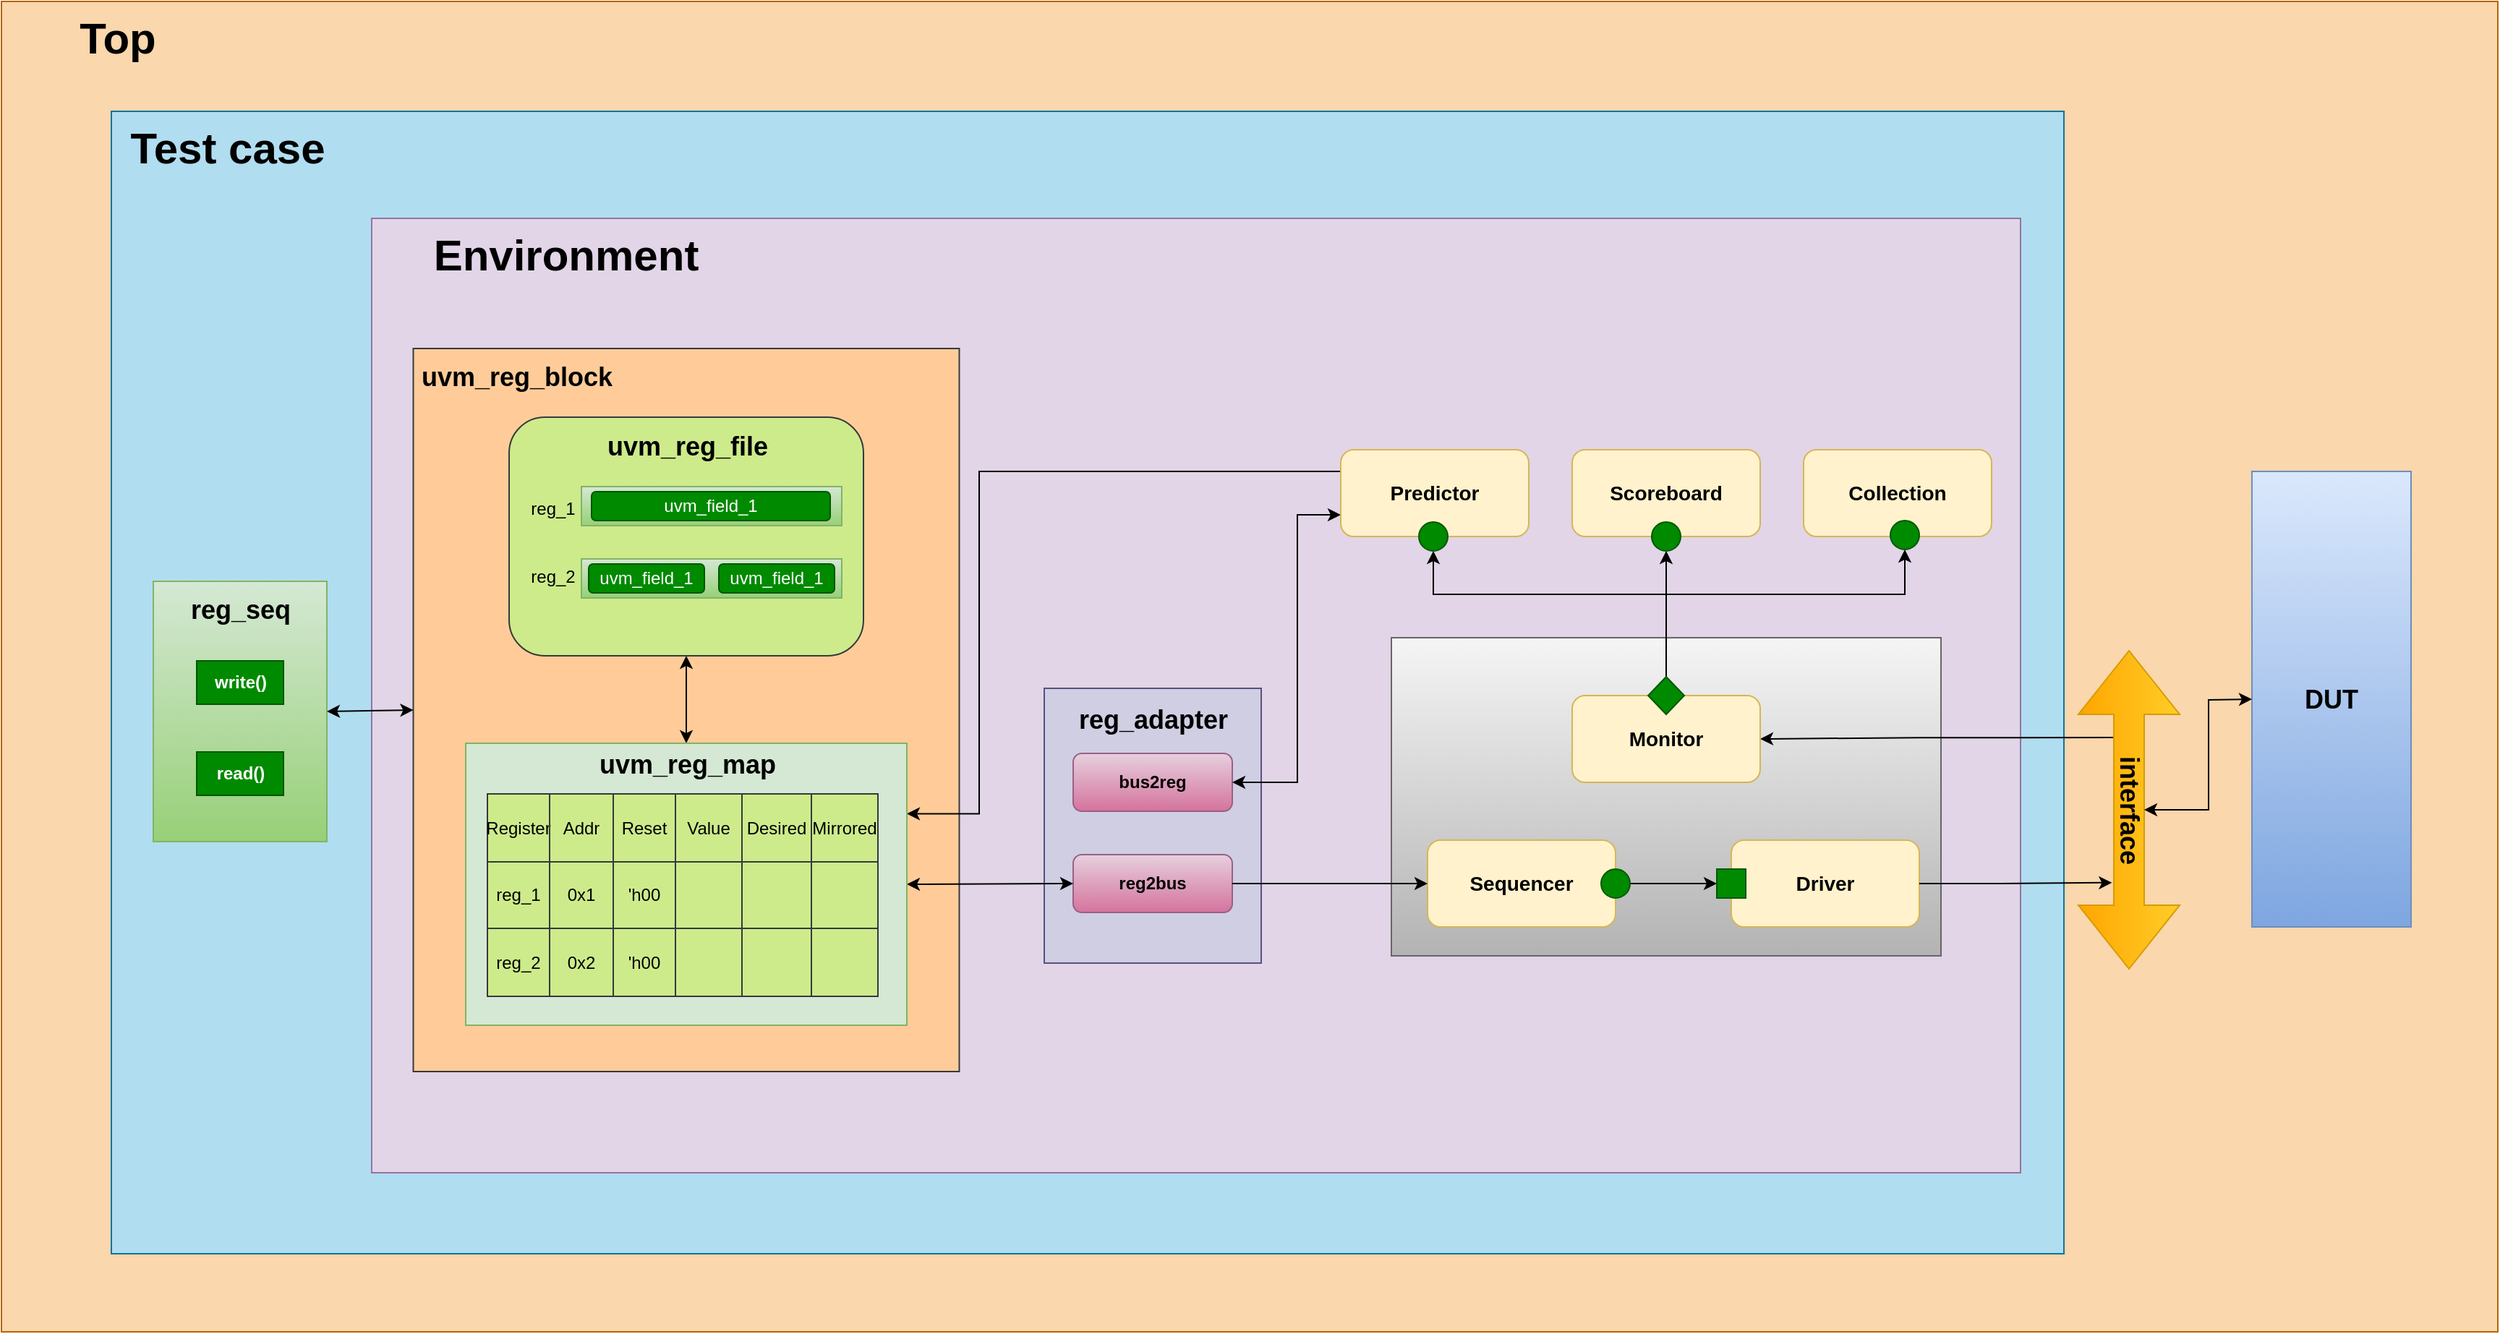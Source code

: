 <mxfile version="22.1.18" type="device">
  <diagram name="Page-1" id="bsVeMErz7jrLqugPqB4n">
    <mxGraphModel dx="2537" dy="2093" grid="1" gridSize="10" guides="1" tooltips="1" connect="1" arrows="1" fold="1" page="1" pageScale="1" pageWidth="850" pageHeight="1100" math="0" shadow="0">
      <root>
        <mxCell id="0" />
        <mxCell id="1" parent="0" />
        <mxCell id="_sbqD2emV0NBijVHbSkf-6" value="" style="rounded=0;whiteSpace=wrap;html=1;fillColor=#fad7ac;strokeColor=#b46504;" vertex="1" parent="1">
          <mxGeometry x="-376" y="-190" width="1726" height="920" as="geometry" />
        </mxCell>
        <mxCell id="_sbqD2emV0NBijVHbSkf-3" value="" style="rounded=0;whiteSpace=wrap;html=1;fillColor=#b1ddf0;strokeColor=#10739e;" vertex="1" parent="1">
          <mxGeometry x="-300" y="-114" width="1350" height="790" as="geometry" />
        </mxCell>
        <mxCell id="WqBAUfAvlq1Bp9VuSrRB-253" value="" style="rounded=0;whiteSpace=wrap;html=1;fillColor=#e1d5e7;strokeColor=#9673a6;" parent="1" vertex="1">
          <mxGeometry x="-120" y="-40" width="1140" height="660" as="geometry" />
        </mxCell>
        <mxCell id="WqBAUfAvlq1Bp9VuSrRB-244" value="" style="rounded=0;whiteSpace=wrap;html=1;fillColor=#ffcc99;strokeColor=#36393d;" parent="1" vertex="1">
          <mxGeometry x="-91.25" y="50" width="377.5" height="500" as="geometry" />
        </mxCell>
        <mxCell id="WqBAUfAvlq1Bp9VuSrRB-38" value="" style="rounded=0;whiteSpace=wrap;html=1;fillColor=#f5f5f5;gradientColor=#b3b3b3;strokeColor=#666666;" parent="1" vertex="1">
          <mxGeometry x="585" y="250" width="380" height="220" as="geometry" />
        </mxCell>
        <mxCell id="WqBAUfAvlq1Bp9VuSrRB-1" value="&lt;b&gt;&lt;font style=&quot;font-size: 18px;&quot;&gt;DUT&lt;/font&gt;&lt;/b&gt;" style="rounded=0;whiteSpace=wrap;html=1;fillColor=#dae8fc;gradientColor=#7ea6e0;strokeColor=#6c8ebf;" parent="1" vertex="1">
          <mxGeometry x="1180" y="135" width="110" height="315" as="geometry" />
        </mxCell>
        <mxCell id="WqBAUfAvlq1Bp9VuSrRB-41" style="edgeStyle=orthogonalEdgeStyle;rounded=0;orthogonalLoop=1;jettySize=auto;html=1;entryX=1;entryY=0.5;entryDx=0;entryDy=0;exitX=0.273;exitY=0.657;exitDx=0;exitDy=0;exitPerimeter=0;" parent="1" source="WqBAUfAvlq1Bp9VuSrRB-21" target="WqBAUfAvlq1Bp9VuSrRB-31" edge="1">
          <mxGeometry relative="1" as="geometry">
            <Array as="points" />
          </mxGeometry>
        </mxCell>
        <mxCell id="WqBAUfAvlq1Bp9VuSrRB-26" value="&lt;b&gt;&lt;font style=&quot;font-size: 14px;&quot;&gt;Driver&lt;/font&gt;&lt;/b&gt;" style="rounded=1;whiteSpace=wrap;html=1;fillColor=#fff2cc;strokeColor=#d6b656;" parent="1" vertex="1">
          <mxGeometry x="820" y="390" width="130" height="60" as="geometry" />
        </mxCell>
        <mxCell id="WqBAUfAvlq1Bp9VuSrRB-30" style="edgeStyle=orthogonalEdgeStyle;rounded=0;orthogonalLoop=1;jettySize=auto;html=1;entryX=0;entryY=0.5;entryDx=0;entryDy=0;" parent="1" source="WqBAUfAvlq1Bp9VuSrRB-28" target="WqBAUfAvlq1Bp9VuSrRB-29" edge="1">
          <mxGeometry relative="1" as="geometry" />
        </mxCell>
        <mxCell id="WqBAUfAvlq1Bp9VuSrRB-29" value="" style="whiteSpace=wrap;html=1;aspect=fixed;fillColor=#008a00;fontColor=#ffffff;strokeColor=#005700;" parent="1" vertex="1">
          <mxGeometry x="810" y="410" width="20" height="20" as="geometry" />
        </mxCell>
        <mxCell id="WqBAUfAvlq1Bp9VuSrRB-35" style="edgeStyle=orthogonalEdgeStyle;rounded=0;orthogonalLoop=1;jettySize=auto;html=1;entryX=0.5;entryY=1;entryDx=0;entryDy=0;" parent="1" source="WqBAUfAvlq1Bp9VuSrRB-32" target="WqBAUfAvlq1Bp9VuSrRB-33" edge="1">
          <mxGeometry relative="1" as="geometry" />
        </mxCell>
        <mxCell id="WqBAUfAvlq1Bp9VuSrRB-39" style="edgeStyle=orthogonalEdgeStyle;rounded=0;orthogonalLoop=1;jettySize=auto;html=1;entryX=0.729;entryY=0.669;entryDx=0;entryDy=0;entryPerimeter=0;" parent="1" source="WqBAUfAvlq1Bp9VuSrRB-26" target="WqBAUfAvlq1Bp9VuSrRB-21" edge="1">
          <mxGeometry relative="1" as="geometry" />
        </mxCell>
        <mxCell id="WqBAUfAvlq1Bp9VuSrRB-48" style="edgeStyle=orthogonalEdgeStyle;rounded=0;orthogonalLoop=1;jettySize=auto;html=1;entryX=0.5;entryY=1;entryDx=0;entryDy=0;" parent="1" source="WqBAUfAvlq1Bp9VuSrRB-31" target="WqBAUfAvlq1Bp9VuSrRB-47" edge="1">
          <mxGeometry relative="1" as="geometry">
            <Array as="points">
              <mxPoint x="775" y="220" />
              <mxPoint x="614" y="220" />
            </Array>
          </mxGeometry>
        </mxCell>
        <mxCell id="WqBAUfAvlq1Bp9VuSrRB-31" value="&lt;b&gt;&lt;font style=&quot;font-size: 14px;&quot;&gt;Monitor&lt;/font&gt;&lt;/b&gt;" style="rounded=1;whiteSpace=wrap;html=1;fillColor=#fff2cc;strokeColor=#d6b656;" parent="1" vertex="1">
          <mxGeometry x="710" y="290" width="130" height="60" as="geometry" />
        </mxCell>
        <mxCell id="WqBAUfAvlq1Bp9VuSrRB-243" style="edgeStyle=orthogonalEdgeStyle;rounded=0;orthogonalLoop=1;jettySize=auto;html=1;entryX=0.5;entryY=1;entryDx=0;entryDy=0;" parent="1" source="WqBAUfAvlq1Bp9VuSrRB-32" target="WqBAUfAvlq1Bp9VuSrRB-242" edge="1">
          <mxGeometry relative="1" as="geometry">
            <Array as="points">
              <mxPoint x="775" y="220" />
              <mxPoint x="940" y="220" />
            </Array>
          </mxGeometry>
        </mxCell>
        <mxCell id="WqBAUfAvlq1Bp9VuSrRB-32" value="" style="rhombus;whiteSpace=wrap;html=1;fillColor=#008a00;fontColor=#ffffff;strokeColor=#005700;" parent="1" vertex="1">
          <mxGeometry x="762.5" y="277" width="25" height="26" as="geometry" />
        </mxCell>
        <mxCell id="WqBAUfAvlq1Bp9VuSrRB-4" value="&lt;b&gt;&lt;font style=&quot;font-size: 14px;&quot;&gt;Sequencer&lt;/font&gt;&lt;/b&gt;" style="rounded=1;whiteSpace=wrap;html=1;fillColor=#fff2cc;strokeColor=#d6b656;" parent="1" vertex="1">
          <mxGeometry x="610" y="390" width="130" height="60" as="geometry" />
        </mxCell>
        <mxCell id="WqBAUfAvlq1Bp9VuSrRB-28" value="" style="ellipse;whiteSpace=wrap;html=1;aspect=fixed;fillColor=#008a00;strokeColor=#005700;fontColor=#ffffff;" parent="1" vertex="1">
          <mxGeometry x="730" y="410" width="20" height="20" as="geometry" />
        </mxCell>
        <mxCell id="WqBAUfAvlq1Bp9VuSrRB-27" value="&lt;b&gt;&lt;font style=&quot;font-size: 14px;&quot;&gt;Scoreboard&lt;/font&gt;&lt;/b&gt;" style="rounded=1;whiteSpace=wrap;html=1;fillColor=#fff2cc;strokeColor=#d6b656;" parent="1" vertex="1">
          <mxGeometry x="710" y="120" width="130" height="60" as="geometry" />
        </mxCell>
        <mxCell id="WqBAUfAvlq1Bp9VuSrRB-33" value="" style="ellipse;whiteSpace=wrap;html=1;aspect=fixed;fillColor=#008a00;strokeColor=#005700;fontColor=#ffffff;" parent="1" vertex="1">
          <mxGeometry x="765" y="170" width="20" height="20" as="geometry" />
        </mxCell>
        <mxCell id="WqBAUfAvlq1Bp9VuSrRB-239" style="edgeStyle=orthogonalEdgeStyle;rounded=0;orthogonalLoop=1;jettySize=auto;html=1;entryX=1;entryY=0.25;entryDx=0;entryDy=0;exitX=0;exitY=0.25;exitDx=0;exitDy=0;" parent="1" target="WqBAUfAvlq1Bp9VuSrRB-226" edge="1">
          <mxGeometry relative="1" as="geometry">
            <mxPoint x="550" y="135" as="sourcePoint" />
            <Array as="points">
              <mxPoint x="300" y="135" />
              <mxPoint x="300" y="372" />
            </Array>
          </mxGeometry>
        </mxCell>
        <mxCell id="WqBAUfAvlq1Bp9VuSrRB-45" value="&lt;b&gt;&lt;font style=&quot;font-size: 14px;&quot;&gt;Collection&lt;/font&gt;&lt;/b&gt;" style="rounded=1;whiteSpace=wrap;html=1;fillColor=#fff2cc;strokeColor=#d6b656;" parent="1" vertex="1">
          <mxGeometry x="870" y="120" width="130" height="60" as="geometry" />
        </mxCell>
        <mxCell id="WqBAUfAvlq1Bp9VuSrRB-234" value="" style="group;fillColor=#6a00ff;fontColor=#ffffff;strokeColor=#3700CC;" parent="1" vertex="1" connectable="0">
          <mxGeometry x="345" y="285" width="150" height="190" as="geometry" />
        </mxCell>
        <mxCell id="WqBAUfAvlq1Bp9VuSrRB-230" value="" style="rounded=0;whiteSpace=wrap;html=1;fillColor=#d0cee2;strokeColor=#56517e;" parent="WqBAUfAvlq1Bp9VuSrRB-234" vertex="1">
          <mxGeometry width="150" height="190" as="geometry" />
        </mxCell>
        <mxCell id="WqBAUfAvlq1Bp9VuSrRB-231" value="&lt;b&gt;bus2reg&lt;/b&gt;" style="rounded=1;whiteSpace=wrap;html=1;fillColor=#e6d0de;gradientColor=#d5739d;strokeColor=#996185;" parent="WqBAUfAvlq1Bp9VuSrRB-234" vertex="1">
          <mxGeometry x="20" y="45" width="110" height="40" as="geometry" />
        </mxCell>
        <mxCell id="WqBAUfAvlq1Bp9VuSrRB-232" value="&lt;b&gt;reg2bus&lt;/b&gt;" style="rounded=1;whiteSpace=wrap;html=1;fillColor=#e6d0de;gradientColor=#d5739d;strokeColor=#996185;" parent="WqBAUfAvlq1Bp9VuSrRB-234" vertex="1">
          <mxGeometry x="20" y="115" width="110" height="40" as="geometry" />
        </mxCell>
        <mxCell id="WqBAUfAvlq1Bp9VuSrRB-233" value="&lt;span style=&quot;font-size: 18px;&quot;&gt;&lt;b&gt;reg_adapter&lt;/b&gt;&lt;/span&gt;" style="text;html=1;align=center;verticalAlign=middle;resizable=0;points=[];autosize=1;strokeColor=none;fillColor=none;" parent="WqBAUfAvlq1Bp9VuSrRB-234" vertex="1">
          <mxGeometry x="10" y="2" width="130" height="40" as="geometry" />
        </mxCell>
        <mxCell id="WqBAUfAvlq1Bp9VuSrRB-236" value="" style="endArrow=classic;startArrow=classic;html=1;rounded=0;exitX=1;exitY=0.5;exitDx=0;exitDy=0;entryX=0;entryY=0.5;entryDx=0;entryDy=0;" parent="1" source="WqBAUfAvlq1Bp9VuSrRB-226" target="WqBAUfAvlq1Bp9VuSrRB-232" edge="1">
          <mxGeometry width="50" height="50" relative="1" as="geometry">
            <mxPoint x="415" y="388" as="sourcePoint" />
            <mxPoint x="465" y="338" as="targetPoint" />
          </mxGeometry>
        </mxCell>
        <mxCell id="WqBAUfAvlq1Bp9VuSrRB-237" style="edgeStyle=orthogonalEdgeStyle;rounded=0;orthogonalLoop=1;jettySize=auto;html=1;" parent="1" source="WqBAUfAvlq1Bp9VuSrRB-232" target="WqBAUfAvlq1Bp9VuSrRB-4" edge="1">
          <mxGeometry relative="1" as="geometry" />
        </mxCell>
        <mxCell id="WqBAUfAvlq1Bp9VuSrRB-238" value="" style="endArrow=classic;startArrow=classic;html=1;rounded=0;entryX=0;entryY=0.75;entryDx=0;entryDy=0;exitX=1;exitY=0.5;exitDx=0;exitDy=0;" parent="1" source="WqBAUfAvlq1Bp9VuSrRB-231" edge="1">
          <mxGeometry width="50" height="50" relative="1" as="geometry">
            <mxPoint x="490" y="380" as="sourcePoint" />
            <mxPoint x="550" y="165" as="targetPoint" />
            <Array as="points">
              <mxPoint x="520" y="350" />
              <mxPoint x="520" y="165" />
            </Array>
          </mxGeometry>
        </mxCell>
        <mxCell id="WqBAUfAvlq1Bp9VuSrRB-240" value="" style="endArrow=classic;startArrow=classic;html=1;rounded=0;entryX=0.5;entryY=1;entryDx=0;entryDy=0;" parent="1" source="WqBAUfAvlq1Bp9VuSrRB-226" target="WqBAUfAvlq1Bp9VuSrRB-52" edge="1">
          <mxGeometry width="50" height="50" relative="1" as="geometry">
            <mxPoint x="190" y="300" as="sourcePoint" />
            <mxPoint x="170" y="268" as="targetPoint" />
          </mxGeometry>
        </mxCell>
        <mxCell id="WqBAUfAvlq1Bp9VuSrRB-52" value="" style="rounded=1;whiteSpace=wrap;html=1;container=0;fillColor=#cdeb8b;strokeColor=#36393d;" parent="1" vertex="1">
          <mxGeometry x="-25" y="97.5" width="245" height="165" as="geometry" />
        </mxCell>
        <mxCell id="WqBAUfAvlq1Bp9VuSrRB-54" value="&lt;font style=&quot;font-size: 18px;&quot;&gt;&lt;b&gt;uvm_reg_file&lt;/b&gt;&lt;/font&gt;" style="text;html=1;align=center;verticalAlign=middle;resizable=0;points=[];autosize=1;strokeColor=none;fillColor=none;container=0;" parent="1" vertex="1">
          <mxGeometry x="32.5" y="97.5" width="130" height="40" as="geometry" />
        </mxCell>
        <mxCell id="WqBAUfAvlq1Bp9VuSrRB-218" value="reg_1" style="text;html=1;align=center;verticalAlign=middle;resizable=0;points=[];autosize=1;strokeColor=none;fillColor=none;container=0;" parent="1" vertex="1">
          <mxGeometry x="-20" y="145.5" width="50" height="30" as="geometry" />
        </mxCell>
        <mxCell id="WqBAUfAvlq1Bp9VuSrRB-219" value="" style="rounded=0;whiteSpace=wrap;html=1;container=0;fillColor=#d5e8d4;gradientColor=#97d077;strokeColor=#82b366;" parent="1" vertex="1">
          <mxGeometry x="25" y="145.5" width="180" height="27" as="geometry" />
        </mxCell>
        <mxCell id="WqBAUfAvlq1Bp9VuSrRB-220" value="reg_2" style="text;html=1;align=center;verticalAlign=middle;resizable=0;points=[];autosize=1;strokeColor=none;fillColor=none;container=0;" parent="1" vertex="1">
          <mxGeometry x="-20" y="192.5" width="50" height="30" as="geometry" />
        </mxCell>
        <mxCell id="WqBAUfAvlq1Bp9VuSrRB-221" value="" style="rounded=0;whiteSpace=wrap;html=1;container=0;fillColor=#d5e8d4;strokeColor=#82b366;gradientColor=#97d077;" parent="1" vertex="1">
          <mxGeometry x="25" y="195.5" width="180" height="27" as="geometry" />
        </mxCell>
        <mxCell id="WqBAUfAvlq1Bp9VuSrRB-222" value="uvm_field_1" style="rounded=1;whiteSpace=wrap;html=1;container=0;fillColor=#008a00;fontColor=#ffffff;strokeColor=#005700;" parent="1" vertex="1">
          <mxGeometry x="30" y="199" width="80" height="20" as="geometry" />
        </mxCell>
        <mxCell id="WqBAUfAvlq1Bp9VuSrRB-223" value="uvm_field_1" style="rounded=1;whiteSpace=wrap;html=1;container=0;fillColor=#008a00;fontColor=#ffffff;strokeColor=#005700;" parent="1" vertex="1">
          <mxGeometry x="120" y="199" width="80" height="20" as="geometry" />
        </mxCell>
        <mxCell id="WqBAUfAvlq1Bp9VuSrRB-224" value="uvm_field_1" style="rounded=1;whiteSpace=wrap;html=1;container=0;fillColor=#008a00;fontColor=#ffffff;strokeColor=#005700;" parent="1" vertex="1">
          <mxGeometry x="32" y="149" width="165" height="20" as="geometry" />
        </mxCell>
        <mxCell id="WqBAUfAvlq1Bp9VuSrRB-226" value="" style="rounded=0;whiteSpace=wrap;html=1;fillColor=#d5e8d4;strokeColor=#82b366;" parent="1" vertex="1">
          <mxGeometry x="-55" y="323" width="305" height="195" as="geometry" />
        </mxCell>
        <mxCell id="WqBAUfAvlq1Bp9VuSrRB-178" value="" style="childLayout=tableLayout;recursiveResize=0;shadow=0;fillColor=#cdeb8b;strokeColor=#36393d;" parent="1" vertex="1">
          <mxGeometry x="-40" y="358" width="130" height="140" as="geometry" />
        </mxCell>
        <mxCell id="WqBAUfAvlq1Bp9VuSrRB-179" value="" style="shape=tableRow;horizontal=0;startSize=0;swimlaneHead=0;swimlaneBody=0;top=0;left=0;bottom=0;right=0;dropTarget=0;collapsible=0;recursiveResize=0;expand=0;fontStyle=0;fillColor=none;strokeColor=inherit;" parent="WqBAUfAvlq1Bp9VuSrRB-178" vertex="1">
          <mxGeometry width="130" height="47" as="geometry" />
        </mxCell>
        <mxCell id="WqBAUfAvlq1Bp9VuSrRB-180" value="Register" style="connectable=0;recursiveResize=0;strokeColor=inherit;fillColor=none;align=center;whiteSpace=wrap;html=1;" parent="WqBAUfAvlq1Bp9VuSrRB-179" vertex="1">
          <mxGeometry width="43" height="47" as="geometry">
            <mxRectangle width="43" height="47" as="alternateBounds" />
          </mxGeometry>
        </mxCell>
        <mxCell id="WqBAUfAvlq1Bp9VuSrRB-181" value="Addr" style="connectable=0;recursiveResize=0;strokeColor=inherit;fillColor=none;align=center;whiteSpace=wrap;html=1;" parent="WqBAUfAvlq1Bp9VuSrRB-179" vertex="1">
          <mxGeometry x="43" width="44" height="47" as="geometry">
            <mxRectangle width="44" height="47" as="alternateBounds" />
          </mxGeometry>
        </mxCell>
        <mxCell id="WqBAUfAvlq1Bp9VuSrRB-182" value="Reset" style="connectable=0;recursiveResize=0;strokeColor=inherit;fillColor=none;align=center;whiteSpace=wrap;html=1;" parent="WqBAUfAvlq1Bp9VuSrRB-179" vertex="1">
          <mxGeometry x="87" width="43" height="47" as="geometry">
            <mxRectangle width="43" height="47" as="alternateBounds" />
          </mxGeometry>
        </mxCell>
        <mxCell id="WqBAUfAvlq1Bp9VuSrRB-183" style="shape=tableRow;horizontal=0;startSize=0;swimlaneHead=0;swimlaneBody=0;top=0;left=0;bottom=0;right=0;dropTarget=0;collapsible=0;recursiveResize=0;expand=0;fontStyle=0;fillColor=none;strokeColor=inherit;" parent="WqBAUfAvlq1Bp9VuSrRB-178" vertex="1">
          <mxGeometry y="47" width="130" height="46" as="geometry" />
        </mxCell>
        <mxCell id="WqBAUfAvlq1Bp9VuSrRB-184" value="reg_1" style="connectable=0;recursiveResize=0;strokeColor=inherit;fillColor=none;align=center;whiteSpace=wrap;html=1;" parent="WqBAUfAvlq1Bp9VuSrRB-183" vertex="1">
          <mxGeometry width="43" height="46" as="geometry">
            <mxRectangle width="43" height="46" as="alternateBounds" />
          </mxGeometry>
        </mxCell>
        <mxCell id="WqBAUfAvlq1Bp9VuSrRB-185" value="0x1" style="connectable=0;recursiveResize=0;strokeColor=inherit;fillColor=none;align=center;whiteSpace=wrap;html=1;" parent="WqBAUfAvlq1Bp9VuSrRB-183" vertex="1">
          <mxGeometry x="43" width="44" height="46" as="geometry">
            <mxRectangle width="44" height="46" as="alternateBounds" />
          </mxGeometry>
        </mxCell>
        <mxCell id="WqBAUfAvlq1Bp9VuSrRB-186" value="&#39;h00" style="connectable=0;recursiveResize=0;strokeColor=inherit;fillColor=none;align=center;whiteSpace=wrap;html=1;" parent="WqBAUfAvlq1Bp9VuSrRB-183" vertex="1">
          <mxGeometry x="87" width="43" height="46" as="geometry">
            <mxRectangle width="43" height="46" as="alternateBounds" />
          </mxGeometry>
        </mxCell>
        <mxCell id="WqBAUfAvlq1Bp9VuSrRB-187" style="shape=tableRow;horizontal=0;startSize=0;swimlaneHead=0;swimlaneBody=0;top=0;left=0;bottom=0;right=0;dropTarget=0;collapsible=0;recursiveResize=0;expand=0;fontStyle=0;fillColor=none;strokeColor=inherit;" parent="WqBAUfAvlq1Bp9VuSrRB-178" vertex="1">
          <mxGeometry y="93" width="130" height="47" as="geometry" />
        </mxCell>
        <mxCell id="WqBAUfAvlq1Bp9VuSrRB-188" value="reg_2" style="connectable=0;recursiveResize=0;strokeColor=inherit;fillColor=none;align=center;whiteSpace=wrap;html=1;" parent="WqBAUfAvlq1Bp9VuSrRB-187" vertex="1">
          <mxGeometry width="43" height="47" as="geometry">
            <mxRectangle width="43" height="47" as="alternateBounds" />
          </mxGeometry>
        </mxCell>
        <mxCell id="WqBAUfAvlq1Bp9VuSrRB-189" value="0x2" style="connectable=0;recursiveResize=0;strokeColor=inherit;fillColor=none;align=center;whiteSpace=wrap;html=1;" parent="WqBAUfAvlq1Bp9VuSrRB-187" vertex="1">
          <mxGeometry x="43" width="44" height="47" as="geometry">
            <mxRectangle width="44" height="47" as="alternateBounds" />
          </mxGeometry>
        </mxCell>
        <mxCell id="WqBAUfAvlq1Bp9VuSrRB-190" value="&#39;h00" style="connectable=0;recursiveResize=0;strokeColor=inherit;fillColor=none;align=center;whiteSpace=wrap;html=1;" parent="WqBAUfAvlq1Bp9VuSrRB-187" vertex="1">
          <mxGeometry x="87" width="43" height="47" as="geometry">
            <mxRectangle width="43" height="47" as="alternateBounds" />
          </mxGeometry>
        </mxCell>
        <mxCell id="WqBAUfAvlq1Bp9VuSrRB-191" value="" style="childLayout=tableLayout;recursiveResize=0;shadow=0;fillColor=#cdeb8b;strokeColor=#36393d;" parent="1" vertex="1">
          <mxGeometry x="90" y="358" width="140" height="140" as="geometry" />
        </mxCell>
        <mxCell id="WqBAUfAvlq1Bp9VuSrRB-192" value="" style="shape=tableRow;horizontal=0;startSize=0;swimlaneHead=0;swimlaneBody=0;top=0;left=0;bottom=0;right=0;dropTarget=0;collapsible=0;recursiveResize=0;expand=0;fontStyle=0;fillColor=none;strokeColor=inherit;" parent="WqBAUfAvlq1Bp9VuSrRB-191" vertex="1">
          <mxGeometry width="140" height="47" as="geometry" />
        </mxCell>
        <mxCell id="WqBAUfAvlq1Bp9VuSrRB-193" value="Value" style="connectable=0;recursiveResize=0;strokeColor=inherit;fillColor=none;align=center;whiteSpace=wrap;html=1;" parent="WqBAUfAvlq1Bp9VuSrRB-192" vertex="1">
          <mxGeometry width="46" height="47" as="geometry">
            <mxRectangle width="46" height="47" as="alternateBounds" />
          </mxGeometry>
        </mxCell>
        <mxCell id="WqBAUfAvlq1Bp9VuSrRB-194" value="Desired" style="connectable=0;recursiveResize=0;strokeColor=inherit;fillColor=none;align=center;whiteSpace=wrap;html=1;" parent="WqBAUfAvlq1Bp9VuSrRB-192" vertex="1">
          <mxGeometry x="46" width="48" height="47" as="geometry">
            <mxRectangle width="48" height="47" as="alternateBounds" />
          </mxGeometry>
        </mxCell>
        <mxCell id="WqBAUfAvlq1Bp9VuSrRB-195" value="Mirrored" style="connectable=0;recursiveResize=0;strokeColor=inherit;fillColor=none;align=center;whiteSpace=wrap;html=1;" parent="WqBAUfAvlq1Bp9VuSrRB-192" vertex="1">
          <mxGeometry x="94" width="46" height="47" as="geometry">
            <mxRectangle width="46" height="47" as="alternateBounds" />
          </mxGeometry>
        </mxCell>
        <mxCell id="WqBAUfAvlq1Bp9VuSrRB-196" style="shape=tableRow;horizontal=0;startSize=0;swimlaneHead=0;swimlaneBody=0;top=0;left=0;bottom=0;right=0;dropTarget=0;collapsible=0;recursiveResize=0;expand=0;fontStyle=0;fillColor=none;strokeColor=inherit;" parent="WqBAUfAvlq1Bp9VuSrRB-191" vertex="1">
          <mxGeometry y="47" width="140" height="46" as="geometry" />
        </mxCell>
        <mxCell id="WqBAUfAvlq1Bp9VuSrRB-197" value="" style="connectable=0;recursiveResize=0;strokeColor=inherit;fillColor=none;align=center;whiteSpace=wrap;html=1;" parent="WqBAUfAvlq1Bp9VuSrRB-196" vertex="1">
          <mxGeometry width="46" height="46" as="geometry">
            <mxRectangle width="46" height="46" as="alternateBounds" />
          </mxGeometry>
        </mxCell>
        <mxCell id="WqBAUfAvlq1Bp9VuSrRB-198" value="" style="connectable=0;recursiveResize=0;strokeColor=inherit;fillColor=none;align=center;whiteSpace=wrap;html=1;" parent="WqBAUfAvlq1Bp9VuSrRB-196" vertex="1">
          <mxGeometry x="46" width="48" height="46" as="geometry">
            <mxRectangle width="48" height="46" as="alternateBounds" />
          </mxGeometry>
        </mxCell>
        <mxCell id="WqBAUfAvlq1Bp9VuSrRB-199" value="" style="connectable=0;recursiveResize=0;strokeColor=inherit;fillColor=none;align=center;whiteSpace=wrap;html=1;" parent="WqBAUfAvlq1Bp9VuSrRB-196" vertex="1">
          <mxGeometry x="94" width="46" height="46" as="geometry">
            <mxRectangle width="46" height="46" as="alternateBounds" />
          </mxGeometry>
        </mxCell>
        <mxCell id="WqBAUfAvlq1Bp9VuSrRB-200" style="shape=tableRow;horizontal=0;startSize=0;swimlaneHead=0;swimlaneBody=0;top=0;left=0;bottom=0;right=0;dropTarget=0;collapsible=0;recursiveResize=0;expand=0;fontStyle=0;fillColor=none;strokeColor=inherit;" parent="WqBAUfAvlq1Bp9VuSrRB-191" vertex="1">
          <mxGeometry y="93" width="140" height="47" as="geometry" />
        </mxCell>
        <mxCell id="WqBAUfAvlq1Bp9VuSrRB-201" value="" style="connectable=0;recursiveResize=0;strokeColor=inherit;fillColor=none;align=center;whiteSpace=wrap;html=1;" parent="WqBAUfAvlq1Bp9VuSrRB-200" vertex="1">
          <mxGeometry width="46" height="47" as="geometry">
            <mxRectangle width="46" height="47" as="alternateBounds" />
          </mxGeometry>
        </mxCell>
        <mxCell id="WqBAUfAvlq1Bp9VuSrRB-202" value="" style="connectable=0;recursiveResize=0;strokeColor=inherit;fillColor=none;align=center;whiteSpace=wrap;html=1;" parent="WqBAUfAvlq1Bp9VuSrRB-200" vertex="1">
          <mxGeometry x="46" width="48" height="47" as="geometry">
            <mxRectangle width="48" height="47" as="alternateBounds" />
          </mxGeometry>
        </mxCell>
        <mxCell id="WqBAUfAvlq1Bp9VuSrRB-203" value="" style="connectable=0;recursiveResize=0;strokeColor=inherit;fillColor=none;align=center;whiteSpace=wrap;html=1;" parent="WqBAUfAvlq1Bp9VuSrRB-200" vertex="1">
          <mxGeometry x="94" width="46" height="47" as="geometry">
            <mxRectangle width="46" height="47" as="alternateBounds" />
          </mxGeometry>
        </mxCell>
        <mxCell id="WqBAUfAvlq1Bp9VuSrRB-227" value="&lt;font style=&quot;font-size: 18px;&quot;&gt;&lt;b&gt;uvm_reg_map&lt;/b&gt;&lt;/font&gt;" style="text;html=1;align=center;verticalAlign=middle;resizable=0;points=[];autosize=1;strokeColor=none;fillColor=none;" parent="1" vertex="1">
          <mxGeometry x="22.5" y="318" width="150" height="40" as="geometry" />
        </mxCell>
        <mxCell id="WqBAUfAvlq1Bp9VuSrRB-241" value="" style="group" parent="1" vertex="1" connectable="0">
          <mxGeometry x="550" y="120" width="130" height="70" as="geometry" />
        </mxCell>
        <mxCell id="WqBAUfAvlq1Bp9VuSrRB-44" value="&lt;b&gt;&lt;font style=&quot;font-size: 14px;&quot;&gt;Predictor&lt;/font&gt;&lt;/b&gt;" style="rounded=1;whiteSpace=wrap;html=1;fillColor=#fff2cc;strokeColor=#d6b656;" parent="WqBAUfAvlq1Bp9VuSrRB-241" vertex="1">
          <mxGeometry width="130" height="60" as="geometry" />
        </mxCell>
        <mxCell id="WqBAUfAvlq1Bp9VuSrRB-47" value="" style="ellipse;whiteSpace=wrap;html=1;aspect=fixed;fillColor=#008a00;strokeColor=#005700;fontColor=#ffffff;" parent="WqBAUfAvlq1Bp9VuSrRB-241" vertex="1">
          <mxGeometry x="54" y="50" width="20" height="20" as="geometry" />
        </mxCell>
        <mxCell id="WqBAUfAvlq1Bp9VuSrRB-242" value="" style="ellipse;whiteSpace=wrap;html=1;aspect=fixed;fillColor=#008a00;strokeColor=#005700;fontColor=#ffffff;" parent="1" vertex="1">
          <mxGeometry x="930" y="169" width="20" height="20" as="geometry" />
        </mxCell>
        <mxCell id="WqBAUfAvlq1Bp9VuSrRB-245" value="&lt;font style=&quot;font-size: 18px;&quot;&gt;&lt;b&gt;uvm_reg_block&lt;/b&gt;&lt;/font&gt;" style="text;html=1;align=center;verticalAlign=middle;resizable=0;points=[];autosize=1;strokeColor=none;fillColor=none;container=0;" parent="1" vertex="1">
          <mxGeometry x="-100" y="50" width="160" height="40" as="geometry" />
        </mxCell>
        <mxCell id="WqBAUfAvlq1Bp9VuSrRB-247" value="" style="rounded=0;whiteSpace=wrap;html=1;fillColor=#d5e8d4;strokeColor=#82b366;gradientColor=#97d077;" parent="1" vertex="1">
          <mxGeometry x="-271" y="211" width="120" height="180" as="geometry" />
        </mxCell>
        <mxCell id="WqBAUfAvlq1Bp9VuSrRB-249" value="&lt;span style=&quot;font-size: 18px;&quot;&gt;&lt;b&gt;reg_seq&lt;/b&gt;&lt;/span&gt;" style="text;html=1;align=center;verticalAlign=middle;resizable=0;points=[];autosize=1;strokeColor=none;fillColor=none;container=0;" parent="1" vertex="1">
          <mxGeometry x="-256" y="211" width="90" height="40" as="geometry" />
        </mxCell>
        <mxCell id="WqBAUfAvlq1Bp9VuSrRB-250" value="write()" style="text;html=1;align=center;verticalAlign=middle;resizable=0;points=[];autosize=1;strokeColor=#005700;fillColor=#008a00;fontStyle=1;fontColor=#ffffff;" parent="1" vertex="1">
          <mxGeometry x="-241" y="266" width="60" height="30" as="geometry" />
        </mxCell>
        <mxCell id="WqBAUfAvlq1Bp9VuSrRB-251" value="&lt;b&gt;read()&lt;/b&gt;" style="text;html=1;align=center;verticalAlign=middle;resizable=0;points=[];autosize=1;strokeColor=#005700;fillColor=#008a00;fontColor=#ffffff;" parent="1" vertex="1">
          <mxGeometry x="-241" y="329" width="60" height="30" as="geometry" />
        </mxCell>
        <mxCell id="WqBAUfAvlq1Bp9VuSrRB-252" value="" style="endArrow=classic;startArrow=classic;html=1;rounded=0;exitX=1;exitY=0.5;exitDx=0;exitDy=0;entryX=0;entryY=0.5;entryDx=0;entryDy=0;" parent="1" source="WqBAUfAvlq1Bp9VuSrRB-247" target="WqBAUfAvlq1Bp9VuSrRB-244" edge="1">
          <mxGeometry width="50" height="50" relative="1" as="geometry">
            <mxPoint x="-180" y="325" as="sourcePoint" />
            <mxPoint x="-130" y="275" as="targetPoint" />
          </mxGeometry>
        </mxCell>
        <mxCell id="_sbqD2emV0NBijVHbSkf-1" value="&lt;b&gt;&lt;font style=&quot;font-size: 30px;&quot;&gt;Environment&lt;/font&gt;&lt;/b&gt;" style="text;html=1;align=center;verticalAlign=middle;resizable=0;points=[];autosize=1;strokeColor=none;fillColor=none;" vertex="1" parent="1">
          <mxGeometry x="-91.25" y="-40" width="210" height="50" as="geometry" />
        </mxCell>
        <mxCell id="_sbqD2emV0NBijVHbSkf-5" value="&lt;b&gt;&lt;font style=&quot;font-size: 30px;&quot;&gt;Test case&lt;/font&gt;&lt;/b&gt;" style="text;html=1;align=center;verticalAlign=middle;resizable=0;points=[];autosize=1;strokeColor=none;fillColor=none;" vertex="1" parent="1">
          <mxGeometry x="-300" y="-114" width="160" height="50" as="geometry" />
        </mxCell>
        <mxCell id="_sbqD2emV0NBijVHbSkf-7" value="" style="group" vertex="1" connectable="0" parent="1">
          <mxGeometry x="1060" y="259" width="70" height="220" as="geometry" />
        </mxCell>
        <mxCell id="WqBAUfAvlq1Bp9VuSrRB-21" value="" style="shape=doubleArrow;direction=south;whiteSpace=wrap;html=1;fillColor=#ffcd28;gradientColor=#ffa500;strokeColor=#d79b00;" parent="_sbqD2emV0NBijVHbSkf-7" vertex="1">
          <mxGeometry width="70" height="220" as="geometry" />
        </mxCell>
        <mxCell id="WqBAUfAvlq1Bp9VuSrRB-10" value="&lt;b&gt;&lt;font style=&quot;font-size: 18px;&quot;&gt;interface&lt;/font&gt;&lt;/b&gt;" style="text;html=1;align=center;verticalAlign=middle;resizable=0;points=[];autosize=1;strokeColor=none;fillColor=none;rotation=90;" parent="_sbqD2emV0NBijVHbSkf-7" vertex="1">
          <mxGeometry x="-15" y="90" width="100" height="40" as="geometry" />
        </mxCell>
        <mxCell id="_sbqD2emV0NBijVHbSkf-9" value="&lt;b&gt;&lt;font style=&quot;font-size: 30px;&quot;&gt;Top&lt;/font&gt;&lt;/b&gt;" style="text;html=1;align=center;verticalAlign=middle;resizable=0;points=[];autosize=1;strokeColor=none;fillColor=none;" vertex="1" parent="1">
          <mxGeometry x="-336" y="-190" width="80" height="50" as="geometry" />
        </mxCell>
        <mxCell id="_sbqD2emV0NBijVHbSkf-11" value="" style="endArrow=classic;startArrow=classic;html=1;rounded=0;entryX=0;entryY=0.5;entryDx=0;entryDy=0;exitX=0;exitY=0;exitDx=110;exitDy=24.5;exitPerimeter=0;" edge="1" parent="1" source="WqBAUfAvlq1Bp9VuSrRB-21" target="WqBAUfAvlq1Bp9VuSrRB-1">
          <mxGeometry width="50" height="50" relative="1" as="geometry">
            <mxPoint x="1120" y="363" as="sourcePoint" />
            <mxPoint x="1170" y="313" as="targetPoint" />
            <Array as="points">
              <mxPoint x="1150" y="369" />
              <mxPoint x="1150" y="293" />
            </Array>
          </mxGeometry>
        </mxCell>
      </root>
    </mxGraphModel>
  </diagram>
</mxfile>
